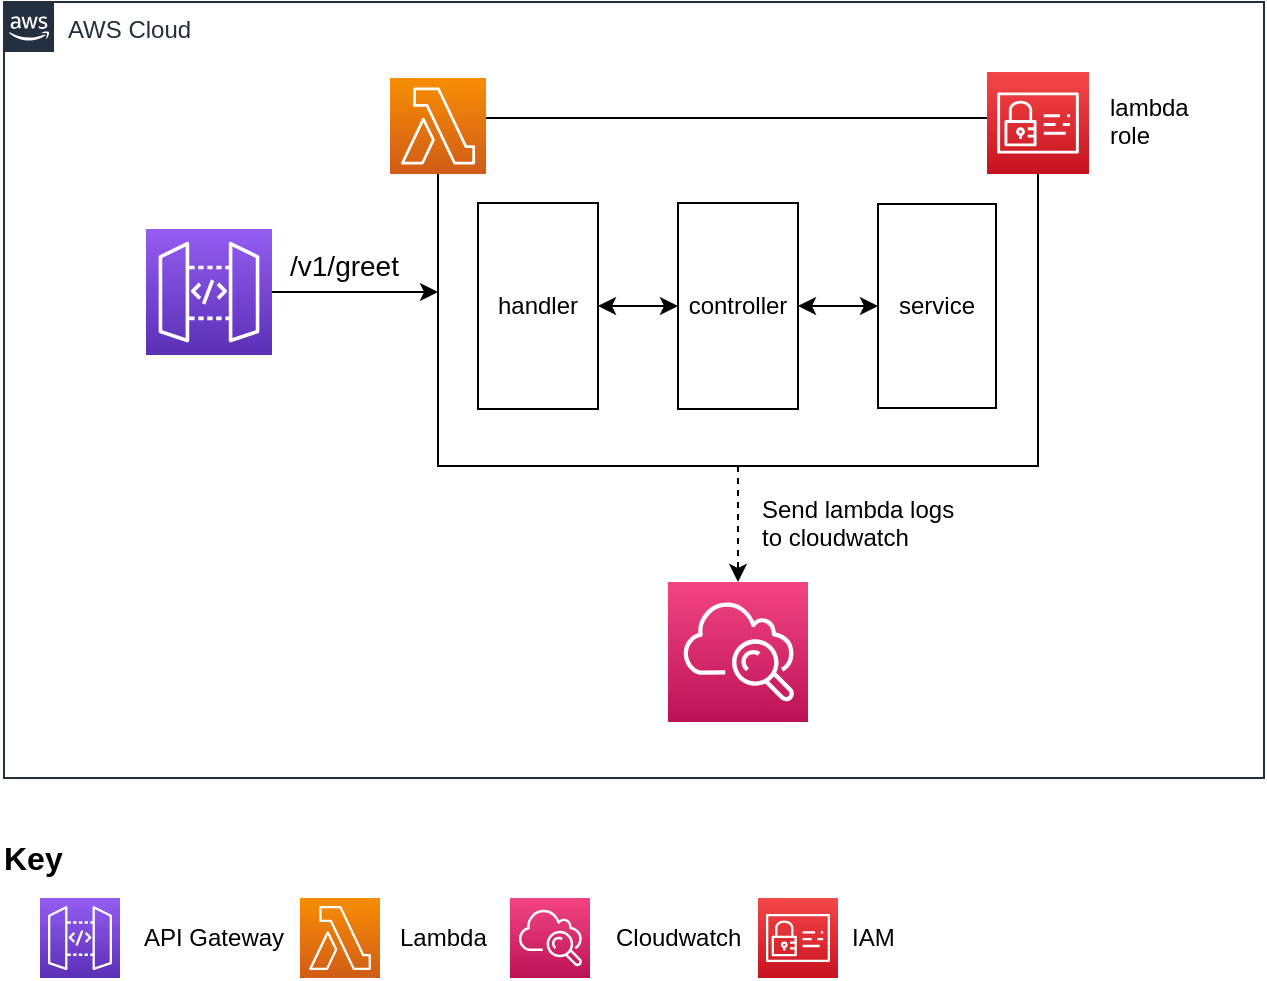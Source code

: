 <mxfile version="11.1.4" type="device"><diagram id="6w1g0II_0v7g0-RlPUKM" name="Page-1"><mxGraphModel dx="1406" dy="695" grid="1" gridSize="10" guides="1" tooltips="1" connect="1" arrows="1" fold="1" page="1" pageScale="1" pageWidth="1169" pageHeight="827" math="0" shadow="0"><root><mxCell id="0"/><mxCell id="1" parent="0"/><mxCell id="VJhF8_b7LZ2ZCpZNgZdt-1" value="AWS Cloud" style="points=[[0,0],[0.25,0],[0.5,0],[0.75,0],[1,0],[1,0.25],[1,0.5],[1,0.75],[1,1],[0.75,1],[0.5,1],[0.25,1],[0,1],[0,0.75],[0,0.5],[0,0.25]];outlineConnect=0;gradientColor=none;html=1;whiteSpace=wrap;fontSize=12;fontStyle=0;shape=mxgraph.aws4.group;grIcon=mxgraph.aws4.group_aws_cloud_alt;strokeColor=#232F3E;fillColor=none;verticalAlign=top;align=left;spacingLeft=30;fontColor=#232F3E;dashed=0;" parent="1" vertex="1"><mxGeometry x="269" y="252" width="630" height="388" as="geometry"/></mxCell><mxCell id="A0feqh_LO4c4gAYyQwBR-2" value="&lt;font style=&quot;font-size: 14px&quot;&gt;/v1/greet&lt;/font&gt;" style="text;html=1;resizable=0;points=[];autosize=1;align=left;verticalAlign=top;spacingTop=-4;" parent="1" vertex="1"><mxGeometry x="410" y="372.5" width="70" height="20" as="geometry"/></mxCell><mxCell id="b237HD22X1SUacGwKrPa-4" style="edgeStyle=orthogonalEdgeStyle;rounded=0;orthogonalLoop=1;jettySize=auto;html=1;exitX=0.5;exitY=1;exitDx=0;exitDy=0;dashed=1;" edge="1" parent="1" source="A0feqh_LO4c4gAYyQwBR-9" target="b237HD22X1SUacGwKrPa-3"><mxGeometry relative="1" as="geometry"/></mxCell><mxCell id="A0feqh_LO4c4gAYyQwBR-9" value="" style="rounded=0;whiteSpace=wrap;html=1;fillColor=none;" parent="1" vertex="1"><mxGeometry x="486" y="310" width="300" height="174" as="geometry"/></mxCell><mxCell id="A0feqh_LO4c4gAYyQwBR-16" style="edgeStyle=orthogonalEdgeStyle;rounded=0;orthogonalLoop=1;jettySize=auto;html=1;exitX=1;exitY=0.5;exitDx=0;exitDy=0;entryX=0;entryY=0.5;entryDx=0;entryDy=0;startArrow=classic;startFill=1;" parent="1" source="A0feqh_LO4c4gAYyQwBR-11" target="A0feqh_LO4c4gAYyQwBR-12" edge="1"><mxGeometry relative="1" as="geometry"/></mxCell><mxCell id="A0feqh_LO4c4gAYyQwBR-11" value="handler" style="rounded=0;whiteSpace=wrap;html=1;fillColor=none;" parent="1" vertex="1"><mxGeometry x="506" y="352.5" width="60" height="103" as="geometry"/></mxCell><mxCell id="A0feqh_LO4c4gAYyQwBR-18" style="edgeStyle=orthogonalEdgeStyle;rounded=0;orthogonalLoop=1;jettySize=auto;html=1;exitX=1;exitY=0.5;exitDx=0;exitDy=0;entryX=0;entryY=0.5;entryDx=0;entryDy=0;startArrow=classic;startFill=1;" parent="1" source="A0feqh_LO4c4gAYyQwBR-12" target="A0feqh_LO4c4gAYyQwBR-13" edge="1"><mxGeometry relative="1" as="geometry"/></mxCell><mxCell id="A0feqh_LO4c4gAYyQwBR-12" value="controller" style="rounded=0;whiteSpace=wrap;html=1;fillColor=none;" parent="1" vertex="1"><mxGeometry x="606" y="352.5" width="60" height="103" as="geometry"/></mxCell><mxCell id="A0feqh_LO4c4gAYyQwBR-13" value="service" style="rounded=0;whiteSpace=wrap;html=1;fillColor=none;" parent="1" vertex="1"><mxGeometry x="706" y="353" width="59" height="102" as="geometry"/></mxCell><mxCell id="b237HD22X1SUacGwKrPa-2" value="" style="outlineConnect=0;fontColor=#232F3E;gradientColor=#F78E04;gradientDirection=north;fillColor=#D05C17;strokeColor=#ffffff;dashed=0;verticalLabelPosition=bottom;verticalAlign=top;align=center;html=1;fontSize=12;fontStyle=0;aspect=fixed;shape=mxgraph.aws4.resourceIcon;resIcon=mxgraph.aws4.lambda;" vertex="1" parent="1"><mxGeometry x="462" y="290" width="48" height="48" as="geometry"/></mxCell><mxCell id="b237HD22X1SUacGwKrPa-3" value="" style="outlineConnect=0;fontColor=#232F3E;gradientColor=#F34482;gradientDirection=north;fillColor=#BC1356;strokeColor=#ffffff;dashed=0;verticalLabelPosition=bottom;verticalAlign=top;align=center;html=1;fontSize=12;fontStyle=0;aspect=fixed;shape=mxgraph.aws4.resourceIcon;resIcon=mxgraph.aws4.cloudwatch;" vertex="1" parent="1"><mxGeometry x="601" y="542" width="70" height="70" as="geometry"/></mxCell><mxCell id="b237HD22X1SUacGwKrPa-6" style="edgeStyle=orthogonalEdgeStyle;rounded=0;orthogonalLoop=1;jettySize=auto;html=1;entryX=0;entryY=0.5;entryDx=0;entryDy=0;" edge="1" parent="1" source="b237HD22X1SUacGwKrPa-5" target="A0feqh_LO4c4gAYyQwBR-9"><mxGeometry relative="1" as="geometry"/></mxCell><mxCell id="b237HD22X1SUacGwKrPa-5" value="" style="outlineConnect=0;fontColor=#232F3E;gradientColor=#945DF2;gradientDirection=north;fillColor=#5A30B5;strokeColor=#ffffff;dashed=0;verticalLabelPosition=bottom;verticalAlign=top;align=center;html=1;fontSize=12;fontStyle=0;aspect=fixed;shape=mxgraph.aws4.resourceIcon;resIcon=mxgraph.aws4.api_gateway;" vertex="1" parent="1"><mxGeometry x="340" y="365.5" width="63" height="63" as="geometry"/></mxCell><mxCell id="b237HD22X1SUacGwKrPa-7" value="&lt;b&gt;&lt;font style=&quot;font-size: 16px&quot;&gt;Key&lt;/font&gt;&lt;/b&gt;" style="text;html=1;resizable=0;points=[];autosize=1;align=left;verticalAlign=top;spacingTop=-4;" vertex="1" parent="1"><mxGeometry x="267" y="668" width="40" height="20" as="geometry"/></mxCell><mxCell id="b237HD22X1SUacGwKrPa-8" value="" style="outlineConnect=0;fontColor=#232F3E;gradientColor=#945DF2;gradientDirection=north;fillColor=#5A30B5;strokeColor=#ffffff;dashed=0;verticalLabelPosition=bottom;verticalAlign=top;align=center;html=1;fontSize=12;fontStyle=0;aspect=fixed;shape=mxgraph.aws4.resourceIcon;resIcon=mxgraph.aws4.api_gateway;" vertex="1" parent="1"><mxGeometry x="287" y="700" width="40" height="40" as="geometry"/></mxCell><mxCell id="b237HD22X1SUacGwKrPa-9" value="API Gateway" style="text;html=1;resizable=0;points=[];autosize=1;align=left;verticalAlign=top;spacingTop=-4;" vertex="1" parent="1"><mxGeometry x="337" y="710" width="90" height="20" as="geometry"/></mxCell><mxCell id="b237HD22X1SUacGwKrPa-10" value="" style="outlineConnect=0;fontColor=#232F3E;gradientColor=#F78E04;gradientDirection=north;fillColor=#D05C17;strokeColor=#ffffff;dashed=0;verticalLabelPosition=bottom;verticalAlign=top;align=center;html=1;fontSize=12;fontStyle=0;aspect=fixed;shape=mxgraph.aws4.resourceIcon;resIcon=mxgraph.aws4.lambda;" vertex="1" parent="1"><mxGeometry x="417" y="700" width="40" height="40" as="geometry"/></mxCell><mxCell id="b237HD22X1SUacGwKrPa-11" value="Lambda" style="text;html=1;resizable=0;points=[];autosize=1;align=left;verticalAlign=top;spacingTop=-4;" vertex="1" parent="1"><mxGeometry x="465" y="710" width="60" height="20" as="geometry"/></mxCell><mxCell id="b237HD22X1SUacGwKrPa-12" value="" style="outlineConnect=0;fontColor=#232F3E;gradientColor=#F34482;gradientDirection=north;fillColor=#BC1356;strokeColor=#ffffff;dashed=0;verticalLabelPosition=bottom;verticalAlign=top;align=center;html=1;fontSize=12;fontStyle=0;aspect=fixed;shape=mxgraph.aws4.resourceIcon;resIcon=mxgraph.aws4.cloudwatch;" vertex="1" parent="1"><mxGeometry x="522" y="700" width="40" height="40" as="geometry"/></mxCell><mxCell id="b237HD22X1SUacGwKrPa-13" value="Cloudwatch" style="text;html=1;resizable=0;points=[];autosize=1;align=left;verticalAlign=top;spacingTop=-4;" vertex="1" parent="1"><mxGeometry x="573" y="710" width="80" height="20" as="geometry"/></mxCell><mxCell id="b237HD22X1SUacGwKrPa-14" value="" style="outlineConnect=0;fontColor=#232F3E;gradientColor=#F54749;gradientDirection=north;fillColor=#C7131F;strokeColor=#ffffff;dashed=0;verticalLabelPosition=bottom;verticalAlign=top;align=center;html=1;fontSize=12;fontStyle=0;aspect=fixed;shape=mxgraph.aws4.resourceIcon;resIcon=mxgraph.aws4.identity_and_access_management;" vertex="1" parent="1"><mxGeometry x="760.5" y="287" width="51" height="51" as="geometry"/></mxCell><mxCell id="b237HD22X1SUacGwKrPa-15" value="" style="outlineConnect=0;fontColor=#232F3E;gradientColor=#F54749;gradientDirection=north;fillColor=#C7131F;strokeColor=#ffffff;dashed=0;verticalLabelPosition=bottom;verticalAlign=top;align=center;html=1;fontSize=12;fontStyle=0;aspect=fixed;shape=mxgraph.aws4.resourceIcon;resIcon=mxgraph.aws4.identity_and_access_management;" vertex="1" parent="1"><mxGeometry x="646" y="700" width="40" height="40" as="geometry"/></mxCell><mxCell id="b237HD22X1SUacGwKrPa-16" value="IAM" style="text;html=1;resizable=0;points=[];autosize=1;align=left;verticalAlign=top;spacingTop=-4;" vertex="1" parent="1"><mxGeometry x="691" y="710" width="40" height="20" as="geometry"/></mxCell><mxCell id="b237HD22X1SUacGwKrPa-17" value="Send lambda logs &lt;br&gt;to cloudwatch" style="text;html=1;resizable=0;points=[];autosize=1;align=left;verticalAlign=top;spacingTop=-4;" vertex="1" parent="1"><mxGeometry x="645.5" y="496" width="110" height="30" as="geometry"/></mxCell><mxCell id="b237HD22X1SUacGwKrPa-18" value="lambda &lt;br&gt;role" style="text;html=1;resizable=0;points=[];autosize=1;align=left;verticalAlign=top;spacingTop=-4;" vertex="1" parent="1"><mxGeometry x="820" y="295" width="50" height="30" as="geometry"/></mxCell></root></mxGraphModel></diagram></mxfile>